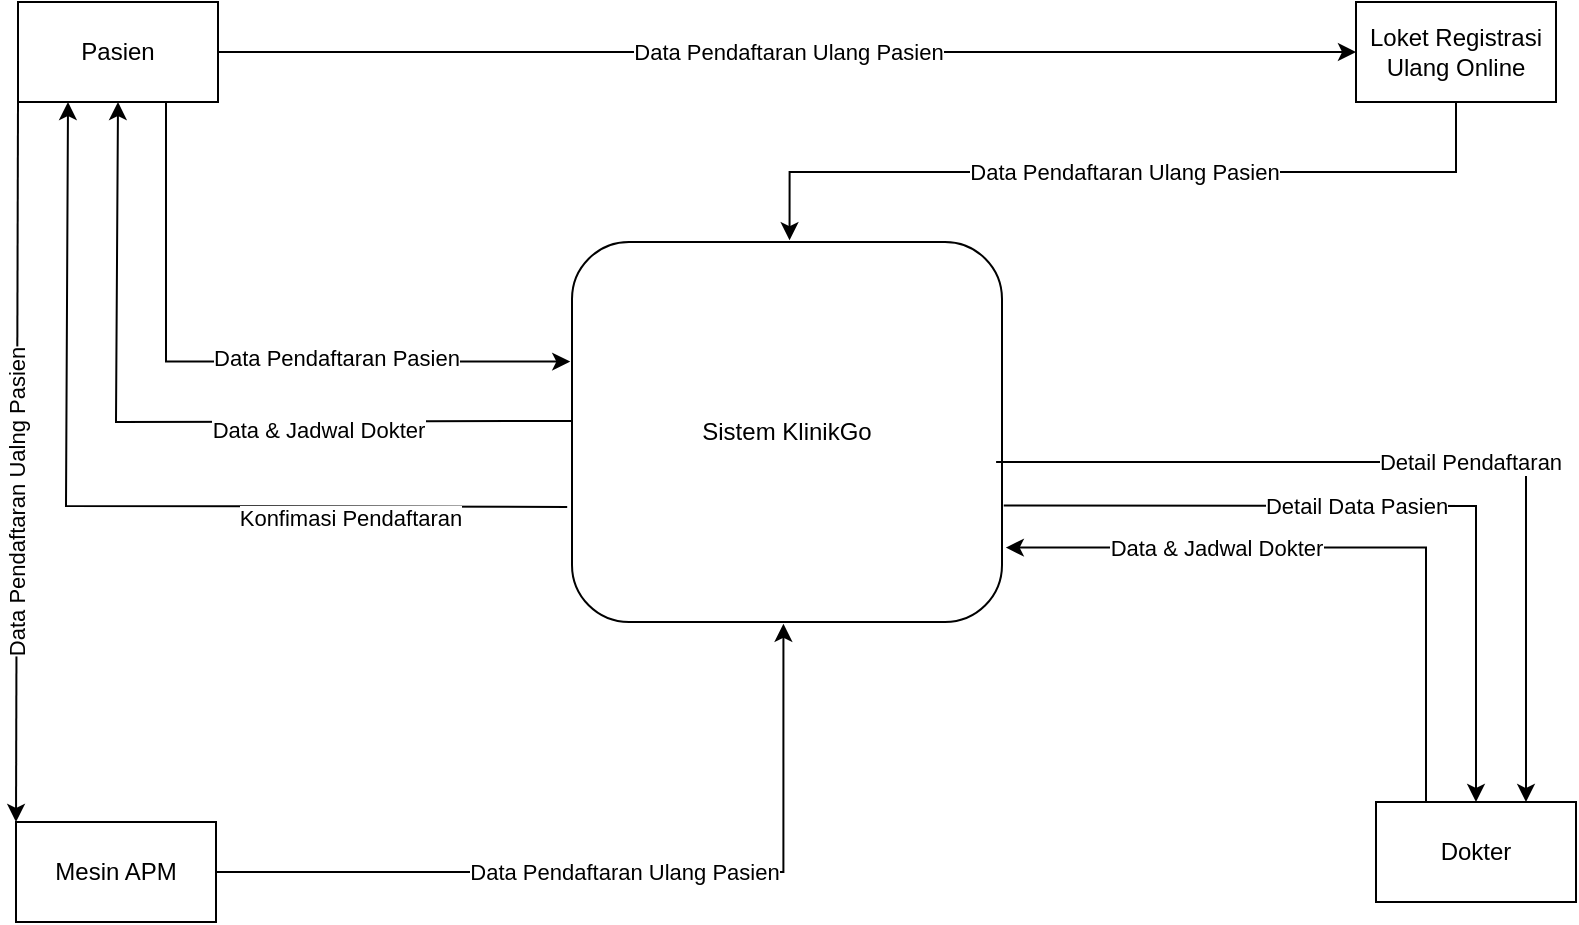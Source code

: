 <mxfile version="21.6.6" type="device">
  <diagram name="Page-1" id="P3TYW1wROHtjvSg_T2in">
    <mxGraphModel dx="1050" dy="585" grid="1" gridSize="10" guides="1" tooltips="1" connect="1" arrows="1" fold="1" page="1" pageScale="1" pageWidth="850" pageHeight="1100" math="0" shadow="0">
      <root>
        <mxCell id="0" />
        <mxCell id="1" parent="0" />
        <mxCell id="AWuS6St445G-MTgsJ94P-1" value="Sistem KlinikGo" style="html=1;dashed=0;whiteSpace=wrap;perimeterSpacing=20;rounded=1;" vertex="1" parent="1">
          <mxGeometry x="318" y="200" width="215" height="190" as="geometry" />
        </mxCell>
        <mxCell id="AWuS6St445G-MTgsJ94P-9" style="edgeStyle=orthogonalEdgeStyle;rounded=0;orthogonalLoop=1;jettySize=auto;html=1;exitX=0.75;exitY=1;exitDx=0;exitDy=0;entryX=0.075;entryY=0.347;entryDx=0;entryDy=0;entryPerimeter=0;" edge="1" parent="1" source="AWuS6St445G-MTgsJ94P-2" target="AWuS6St445G-MTgsJ94P-1">
          <mxGeometry relative="1" as="geometry">
            <mxPoint x="290" y="270" as="targetPoint" />
            <Array as="points">
              <mxPoint x="115" y="260" />
            </Array>
          </mxGeometry>
        </mxCell>
        <mxCell id="AWuS6St445G-MTgsJ94P-10" value="Data Pendaftaran Pasien" style="edgeLabel;html=1;align=center;verticalAlign=middle;resizable=0;points=[];" vertex="1" connectable="0" parent="AWuS6St445G-MTgsJ94P-9">
          <mxGeometry x="0.037" y="2" relative="1" as="geometry">
            <mxPoint x="43" as="offset" />
          </mxGeometry>
        </mxCell>
        <mxCell id="AWuS6St445G-MTgsJ94P-31" value="Data Pendaftaran Ulang Pasien" style="edgeStyle=orthogonalEdgeStyle;rounded=0;orthogonalLoop=1;jettySize=auto;html=1;exitX=1;exitY=0.5;exitDx=0;exitDy=0;" edge="1" parent="1" source="AWuS6St445G-MTgsJ94P-2" target="AWuS6St445G-MTgsJ94P-6">
          <mxGeometry relative="1" as="geometry" />
        </mxCell>
        <mxCell id="AWuS6St445G-MTgsJ94P-2" value="Pasien" style="html=1;dashed=0;whiteSpace=wrap;" vertex="1" parent="1">
          <mxGeometry x="41" y="80" width="100" height="50" as="geometry" />
        </mxCell>
        <mxCell id="AWuS6St445G-MTgsJ94P-20" value="Data &amp;amp; Jadwal Dokter" style="edgeStyle=orthogonalEdgeStyle;rounded=0;orthogonalLoop=1;jettySize=auto;html=1;exitX=0.25;exitY=0;exitDx=0;exitDy=0;entryX=0.929;entryY=0.747;entryDx=0;entryDy=0;entryPerimeter=0;" edge="1" parent="1">
          <mxGeometry x="0.376" relative="1" as="geometry">
            <mxPoint x="745" y="481" as="sourcePoint" />
            <mxPoint x="534.895" y="352.81" as="targetPoint" />
            <Array as="points">
              <mxPoint x="745" y="353" />
            </Array>
            <mxPoint as="offset" />
          </mxGeometry>
        </mxCell>
        <mxCell id="AWuS6St445G-MTgsJ94P-3" value="Dokter" style="html=1;dashed=0;whiteSpace=wrap;" vertex="1" parent="1">
          <mxGeometry x="720" y="480" width="100" height="50" as="geometry" />
        </mxCell>
        <mxCell id="AWuS6St445G-MTgsJ94P-33" value="Data Pendaftaran Ulang Pasien" style="edgeStyle=orthogonalEdgeStyle;rounded=0;orthogonalLoop=1;jettySize=auto;html=1;exitX=1;exitY=0.5;exitDx=0;exitDy=0;entryX=0.493;entryY=0.917;entryDx=0;entryDy=0;entryPerimeter=0;" edge="1" parent="1" source="AWuS6St445G-MTgsJ94P-5" target="AWuS6St445G-MTgsJ94P-1">
          <mxGeometry relative="1" as="geometry" />
        </mxCell>
        <mxCell id="AWuS6St445G-MTgsJ94P-5" value="Mesin APM" style="html=1;dashed=0;whiteSpace=wrap;" vertex="1" parent="1">
          <mxGeometry x="40" y="490" width="100" height="50" as="geometry" />
        </mxCell>
        <mxCell id="AWuS6St445G-MTgsJ94P-32" value="Data Pendaftaran Ulang Pasien" style="edgeStyle=orthogonalEdgeStyle;rounded=0;orthogonalLoop=1;jettySize=auto;html=1;exitX=0.5;exitY=1;exitDx=0;exitDy=0;entryX=0.505;entryY=0.083;entryDx=0;entryDy=0;entryPerimeter=0;" edge="1" parent="1" source="AWuS6St445G-MTgsJ94P-6" target="AWuS6St445G-MTgsJ94P-1">
          <mxGeometry relative="1" as="geometry" />
        </mxCell>
        <mxCell id="AWuS6St445G-MTgsJ94P-6" value="Loket Registrasi Ulang Online" style="html=1;dashed=0;whiteSpace=wrap;" vertex="1" parent="1">
          <mxGeometry x="710" y="80" width="100" height="50" as="geometry" />
        </mxCell>
        <mxCell id="AWuS6St445G-MTgsJ94P-15" value="" style="endArrow=classic;html=1;rounded=0;entryX=0.5;entryY=1;entryDx=0;entryDy=0;exitX=0.078;exitY=0.476;exitDx=0;exitDy=0;exitPerimeter=0;" edge="1" parent="1" source="AWuS6St445G-MTgsJ94P-1" target="AWuS6St445G-MTgsJ94P-2">
          <mxGeometry width="50" height="50" relative="1" as="geometry">
            <mxPoint x="150" y="400" as="sourcePoint" />
            <mxPoint x="200" y="350" as="targetPoint" />
            <Array as="points">
              <mxPoint x="90" y="290" />
            </Array>
          </mxGeometry>
        </mxCell>
        <mxCell id="AWuS6St445G-MTgsJ94P-16" value="Data &amp;amp; Jadwal Dokter" style="edgeLabel;html=1;align=center;verticalAlign=middle;resizable=0;points=[];" vertex="1" connectable="0" parent="AWuS6St445G-MTgsJ94P-15">
          <mxGeometry x="-0.343" y="4" relative="1" as="geometry">
            <mxPoint as="offset" />
          </mxGeometry>
        </mxCell>
        <mxCell id="AWuS6St445G-MTgsJ94P-17" value="" style="endArrow=classic;html=1;rounded=0;entryX=0.25;entryY=1;entryDx=0;entryDy=0;exitX=0.069;exitY=0.663;exitDx=0;exitDy=0;exitPerimeter=0;" edge="1" parent="1" source="AWuS6St445G-MTgsJ94P-1" target="AWuS6St445G-MTgsJ94P-2">
          <mxGeometry width="50" height="50" relative="1" as="geometry">
            <mxPoint x="230" y="390" as="sourcePoint" />
            <mxPoint x="280" y="340" as="targetPoint" />
            <Array as="points">
              <mxPoint x="65" y="332" />
            </Array>
          </mxGeometry>
        </mxCell>
        <mxCell id="AWuS6St445G-MTgsJ94P-18" value="Konfimasi Pendaftaran" style="edgeLabel;html=1;align=center;verticalAlign=middle;resizable=0;points=[];" vertex="1" connectable="0" parent="AWuS6St445G-MTgsJ94P-17">
          <mxGeometry x="-0.519" y="5" relative="1" as="geometry">
            <mxPoint as="offset" />
          </mxGeometry>
        </mxCell>
        <mxCell id="AWuS6St445G-MTgsJ94P-25" value="Detail Data Pasien" style="endArrow=classic;html=1;rounded=0;exitX=0.925;exitY=0.66;exitDx=0;exitDy=0;exitPerimeter=0;" edge="1" parent="1" source="AWuS6St445G-MTgsJ94P-1">
          <mxGeometry x="-0.083" width="50" height="50" relative="1" as="geometry">
            <mxPoint x="740" y="330" as="sourcePoint" />
            <mxPoint x="770" y="480" as="targetPoint" />
            <Array as="points">
              <mxPoint x="770" y="332" />
            </Array>
            <mxPoint as="offset" />
          </mxGeometry>
        </mxCell>
        <mxCell id="AWuS6St445G-MTgsJ94P-29" value="" style="endArrow=classic;html=1;rounded=0;entryX=0;entryY=0;entryDx=0;entryDy=0;exitX=0;exitY=1;exitDx=0;exitDy=0;" edge="1" parent="1" source="AWuS6St445G-MTgsJ94P-2" target="AWuS6St445G-MTgsJ94P-5">
          <mxGeometry width="50" height="50" relative="1" as="geometry">
            <mxPoint x="40" y="410" as="sourcePoint" />
            <mxPoint x="90" y="360" as="targetPoint" />
          </mxGeometry>
        </mxCell>
        <mxCell id="AWuS6St445G-MTgsJ94P-30" value="Data Pendaftaran Ualng Pasien" style="edgeLabel;html=1;align=center;verticalAlign=middle;resizable=0;points=[];rotation=-90;" vertex="1" connectable="0" parent="AWuS6St445G-MTgsJ94P-29">
          <mxGeometry x="-0.431" y="2" relative="1" as="geometry">
            <mxPoint x="-2" y="98" as="offset" />
          </mxGeometry>
        </mxCell>
        <mxCell id="AWuS6St445G-MTgsJ94P-35" value="" style="endArrow=classic;html=1;rounded=0;exitX=0.91;exitY=0.565;exitDx=0;exitDy=0;exitPerimeter=0;entryX=0.75;entryY=0;entryDx=0;entryDy=0;" edge="1" parent="1" source="AWuS6St445G-MTgsJ94P-1" target="AWuS6St445G-MTgsJ94P-3">
          <mxGeometry width="50" height="50" relative="1" as="geometry">
            <mxPoint x="690" y="300" as="sourcePoint" />
            <mxPoint x="740" y="250" as="targetPoint" />
            <Array as="points">
              <mxPoint x="795" y="310" />
            </Array>
          </mxGeometry>
        </mxCell>
        <mxCell id="AWuS6St445G-MTgsJ94P-36" value="Detail Pendaftaran" style="edgeLabel;html=1;align=center;verticalAlign=middle;resizable=0;points=[];" vertex="1" connectable="0" parent="AWuS6St445G-MTgsJ94P-35">
          <mxGeometry x="0.09" relative="1" as="geometry">
            <mxPoint as="offset" />
          </mxGeometry>
        </mxCell>
      </root>
    </mxGraphModel>
  </diagram>
</mxfile>
